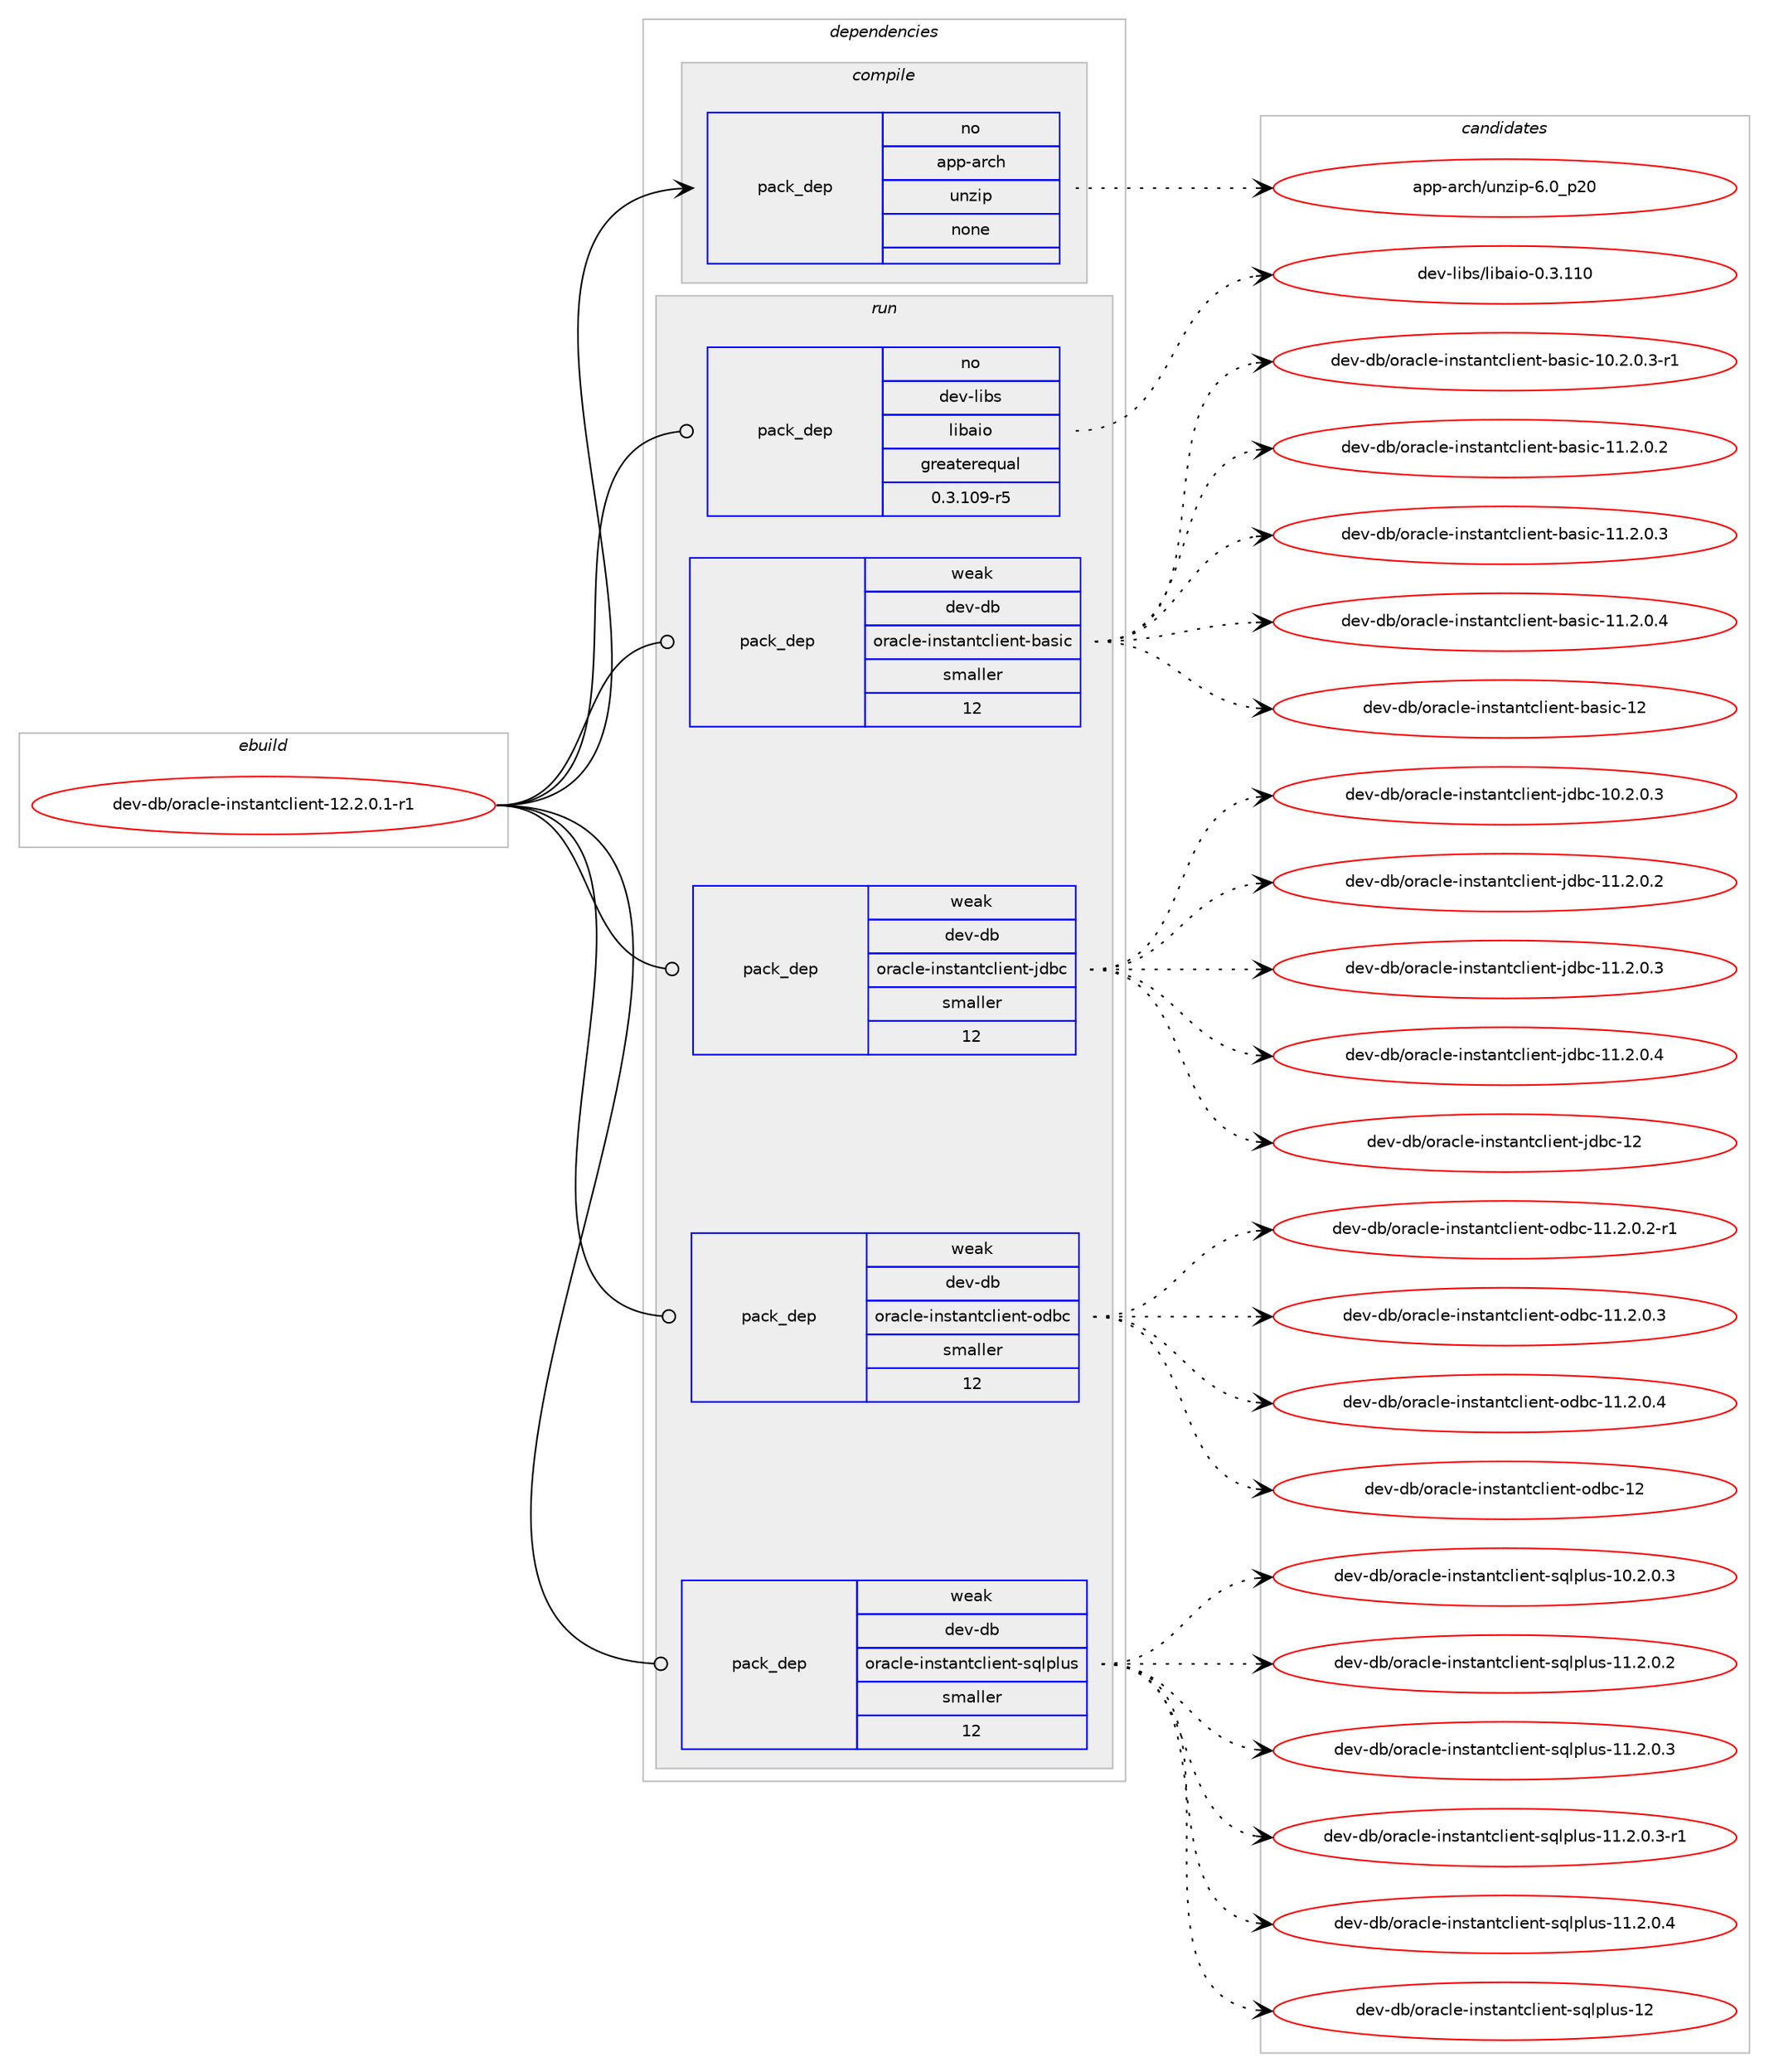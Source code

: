 digraph prolog {

# *************
# Graph options
# *************

newrank=true;
concentrate=true;
compound=true;
graph [rankdir=LR,fontname=Helvetica,fontsize=10,ranksep=1.5];#, ranksep=2.5, nodesep=0.2];
edge  [arrowhead=vee];
node  [fontname=Helvetica,fontsize=10];

# **********
# The ebuild
# **********

subgraph cluster_leftcol {
color=gray;
rank=same;
label=<<i>ebuild</i>>;
id [label="dev-db/oracle-instantclient-12.2.0.1-r1", color=red, width=4, href="../dev-db/oracle-instantclient-12.2.0.1-r1.svg"];
}

# ****************
# The dependencies
# ****************

subgraph cluster_midcol {
color=gray;
label=<<i>dependencies</i>>;
subgraph cluster_compile {
fillcolor="#eeeeee";
style=filled;
label=<<i>compile</i>>;
subgraph pack50372 {
dependency68350 [label=<<TABLE BORDER="0" CELLBORDER="1" CELLSPACING="0" CELLPADDING="4" WIDTH="220"><TR><TD ROWSPAN="6" CELLPADDING="30">pack_dep</TD></TR><TR><TD WIDTH="110">no</TD></TR><TR><TD>app-arch</TD></TR><TR><TD>unzip</TD></TR><TR><TD>none</TD></TR><TR><TD></TD></TR></TABLE>>, shape=none, color=blue];
}
id:e -> dependency68350:w [weight=20,style="solid",arrowhead="vee"];
}
subgraph cluster_compileandrun {
fillcolor="#eeeeee";
style=filled;
label=<<i>compile and run</i>>;
}
subgraph cluster_run {
fillcolor="#eeeeee";
style=filled;
label=<<i>run</i>>;
subgraph pack50373 {
dependency68351 [label=<<TABLE BORDER="0" CELLBORDER="1" CELLSPACING="0" CELLPADDING="4" WIDTH="220"><TR><TD ROWSPAN="6" CELLPADDING="30">pack_dep</TD></TR><TR><TD WIDTH="110">no</TD></TR><TR><TD>dev-libs</TD></TR><TR><TD>libaio</TD></TR><TR><TD>greaterequal</TD></TR><TR><TD>0.3.109-r5</TD></TR></TABLE>>, shape=none, color=blue];
}
id:e -> dependency68351:w [weight=20,style="solid",arrowhead="odot"];
subgraph pack50374 {
dependency68352 [label=<<TABLE BORDER="0" CELLBORDER="1" CELLSPACING="0" CELLPADDING="4" WIDTH="220"><TR><TD ROWSPAN="6" CELLPADDING="30">pack_dep</TD></TR><TR><TD WIDTH="110">weak</TD></TR><TR><TD>dev-db</TD></TR><TR><TD>oracle-instantclient-basic</TD></TR><TR><TD>smaller</TD></TR><TR><TD>12</TD></TR></TABLE>>, shape=none, color=blue];
}
id:e -> dependency68352:w [weight=20,style="solid",arrowhead="odot"];
subgraph pack50375 {
dependency68353 [label=<<TABLE BORDER="0" CELLBORDER="1" CELLSPACING="0" CELLPADDING="4" WIDTH="220"><TR><TD ROWSPAN="6" CELLPADDING="30">pack_dep</TD></TR><TR><TD WIDTH="110">weak</TD></TR><TR><TD>dev-db</TD></TR><TR><TD>oracle-instantclient-jdbc</TD></TR><TR><TD>smaller</TD></TR><TR><TD>12</TD></TR></TABLE>>, shape=none, color=blue];
}
id:e -> dependency68353:w [weight=20,style="solid",arrowhead="odot"];
subgraph pack50376 {
dependency68354 [label=<<TABLE BORDER="0" CELLBORDER="1" CELLSPACING="0" CELLPADDING="4" WIDTH="220"><TR><TD ROWSPAN="6" CELLPADDING="30">pack_dep</TD></TR><TR><TD WIDTH="110">weak</TD></TR><TR><TD>dev-db</TD></TR><TR><TD>oracle-instantclient-odbc</TD></TR><TR><TD>smaller</TD></TR><TR><TD>12</TD></TR></TABLE>>, shape=none, color=blue];
}
id:e -> dependency68354:w [weight=20,style="solid",arrowhead="odot"];
subgraph pack50377 {
dependency68355 [label=<<TABLE BORDER="0" CELLBORDER="1" CELLSPACING="0" CELLPADDING="4" WIDTH="220"><TR><TD ROWSPAN="6" CELLPADDING="30">pack_dep</TD></TR><TR><TD WIDTH="110">weak</TD></TR><TR><TD>dev-db</TD></TR><TR><TD>oracle-instantclient-sqlplus</TD></TR><TR><TD>smaller</TD></TR><TR><TD>12</TD></TR></TABLE>>, shape=none, color=blue];
}
id:e -> dependency68355:w [weight=20,style="solid",arrowhead="odot"];
}
}

# **************
# The candidates
# **************

subgraph cluster_choices {
rank=same;
color=gray;
label=<<i>candidates</i>>;

subgraph choice50372 {
color=black;
nodesep=1;
choice971121124597114991044711711012210511245544648951125048 [label="app-arch/unzip-6.0_p20", color=red, width=4,href="../app-arch/unzip-6.0_p20.svg"];
dependency68350:e -> choice971121124597114991044711711012210511245544648951125048:w [style=dotted,weight="100"];
}
subgraph choice50373 {
color=black;
nodesep=1;
choice10010111845108105981154710810598971051114548465146494948 [label="dev-libs/libaio-0.3.110", color=red, width=4,href="../dev-libs/libaio-0.3.110.svg"];
dependency68351:e -> choice10010111845108105981154710810598971051114548465146494948:w [style=dotted,weight="100"];
}
subgraph choice50374 {
color=black;
nodesep=1;
choice1001011184510098471111149799108101451051101151169711011699108105101110116459897115105994549484650464846514511449 [label="dev-db/oracle-instantclient-basic-10.2.0.3-r1", color=red, width=4,href="../dev-db/oracle-instantclient-basic-10.2.0.3-r1.svg"];
choice100101118451009847111114979910810145105110115116971101169910810510111011645989711510599454949465046484650 [label="dev-db/oracle-instantclient-basic-11.2.0.2", color=red, width=4,href="../dev-db/oracle-instantclient-basic-11.2.0.2.svg"];
choice100101118451009847111114979910810145105110115116971101169910810510111011645989711510599454949465046484651 [label="dev-db/oracle-instantclient-basic-11.2.0.3", color=red, width=4,href="../dev-db/oracle-instantclient-basic-11.2.0.3.svg"];
choice100101118451009847111114979910810145105110115116971101169910810510111011645989711510599454949465046484652 [label="dev-db/oracle-instantclient-basic-11.2.0.4", color=red, width=4,href="../dev-db/oracle-instantclient-basic-11.2.0.4.svg"];
choice100101118451009847111114979910810145105110115116971101169910810510111011645989711510599454950 [label="dev-db/oracle-instantclient-basic-12", color=red, width=4,href="../dev-db/oracle-instantclient-basic-12.svg"];
dependency68352:e -> choice1001011184510098471111149799108101451051101151169711011699108105101110116459897115105994549484650464846514511449:w [style=dotted,weight="100"];
dependency68352:e -> choice100101118451009847111114979910810145105110115116971101169910810510111011645989711510599454949465046484650:w [style=dotted,weight="100"];
dependency68352:e -> choice100101118451009847111114979910810145105110115116971101169910810510111011645989711510599454949465046484651:w [style=dotted,weight="100"];
dependency68352:e -> choice100101118451009847111114979910810145105110115116971101169910810510111011645989711510599454949465046484652:w [style=dotted,weight="100"];
dependency68352:e -> choice100101118451009847111114979910810145105110115116971101169910810510111011645989711510599454950:w [style=dotted,weight="100"];
}
subgraph choice50375 {
color=black;
nodesep=1;
choice1001011184510098471111149799108101451051101151169711011699108105101110116451061009899454948465046484651 [label="dev-db/oracle-instantclient-jdbc-10.2.0.3", color=red, width=4,href="../dev-db/oracle-instantclient-jdbc-10.2.0.3.svg"];
choice1001011184510098471111149799108101451051101151169711011699108105101110116451061009899454949465046484650 [label="dev-db/oracle-instantclient-jdbc-11.2.0.2", color=red, width=4,href="../dev-db/oracle-instantclient-jdbc-11.2.0.2.svg"];
choice1001011184510098471111149799108101451051101151169711011699108105101110116451061009899454949465046484651 [label="dev-db/oracle-instantclient-jdbc-11.2.0.3", color=red, width=4,href="../dev-db/oracle-instantclient-jdbc-11.2.0.3.svg"];
choice1001011184510098471111149799108101451051101151169711011699108105101110116451061009899454949465046484652 [label="dev-db/oracle-instantclient-jdbc-11.2.0.4", color=red, width=4,href="../dev-db/oracle-instantclient-jdbc-11.2.0.4.svg"];
choice1001011184510098471111149799108101451051101151169711011699108105101110116451061009899454950 [label="dev-db/oracle-instantclient-jdbc-12", color=red, width=4,href="../dev-db/oracle-instantclient-jdbc-12.svg"];
dependency68353:e -> choice1001011184510098471111149799108101451051101151169711011699108105101110116451061009899454948465046484651:w [style=dotted,weight="100"];
dependency68353:e -> choice1001011184510098471111149799108101451051101151169711011699108105101110116451061009899454949465046484650:w [style=dotted,weight="100"];
dependency68353:e -> choice1001011184510098471111149799108101451051101151169711011699108105101110116451061009899454949465046484651:w [style=dotted,weight="100"];
dependency68353:e -> choice1001011184510098471111149799108101451051101151169711011699108105101110116451061009899454949465046484652:w [style=dotted,weight="100"];
dependency68353:e -> choice1001011184510098471111149799108101451051101151169711011699108105101110116451061009899454950:w [style=dotted,weight="100"];
}
subgraph choice50376 {
color=black;
nodesep=1;
choice10010111845100984711111497991081014510511011511697110116991081051011101164511110098994549494650464846504511449 [label="dev-db/oracle-instantclient-odbc-11.2.0.2-r1", color=red, width=4,href="../dev-db/oracle-instantclient-odbc-11.2.0.2-r1.svg"];
choice1001011184510098471111149799108101451051101151169711011699108105101110116451111009899454949465046484651 [label="dev-db/oracle-instantclient-odbc-11.2.0.3", color=red, width=4,href="../dev-db/oracle-instantclient-odbc-11.2.0.3.svg"];
choice1001011184510098471111149799108101451051101151169711011699108105101110116451111009899454949465046484652 [label="dev-db/oracle-instantclient-odbc-11.2.0.4", color=red, width=4,href="../dev-db/oracle-instantclient-odbc-11.2.0.4.svg"];
choice1001011184510098471111149799108101451051101151169711011699108105101110116451111009899454950 [label="dev-db/oracle-instantclient-odbc-12", color=red, width=4,href="../dev-db/oracle-instantclient-odbc-12.svg"];
dependency68354:e -> choice10010111845100984711111497991081014510511011511697110116991081051011101164511110098994549494650464846504511449:w [style=dotted,weight="100"];
dependency68354:e -> choice1001011184510098471111149799108101451051101151169711011699108105101110116451111009899454949465046484651:w [style=dotted,weight="100"];
dependency68354:e -> choice1001011184510098471111149799108101451051101151169711011699108105101110116451111009899454949465046484652:w [style=dotted,weight="100"];
dependency68354:e -> choice1001011184510098471111149799108101451051101151169711011699108105101110116451111009899454950:w [style=dotted,weight="100"];
}
subgraph choice50377 {
color=black;
nodesep=1;
choice100101118451009847111114979910810145105110115116971101169910810510111011645115113108112108117115454948465046484651 [label="dev-db/oracle-instantclient-sqlplus-10.2.0.3", color=red, width=4,href="../dev-db/oracle-instantclient-sqlplus-10.2.0.3.svg"];
choice100101118451009847111114979910810145105110115116971101169910810510111011645115113108112108117115454949465046484650 [label="dev-db/oracle-instantclient-sqlplus-11.2.0.2", color=red, width=4,href="../dev-db/oracle-instantclient-sqlplus-11.2.0.2.svg"];
choice100101118451009847111114979910810145105110115116971101169910810510111011645115113108112108117115454949465046484651 [label="dev-db/oracle-instantclient-sqlplus-11.2.0.3", color=red, width=4,href="../dev-db/oracle-instantclient-sqlplus-11.2.0.3.svg"];
choice1001011184510098471111149799108101451051101151169711011699108105101110116451151131081121081171154549494650464846514511449 [label="dev-db/oracle-instantclient-sqlplus-11.2.0.3-r1", color=red, width=4,href="../dev-db/oracle-instantclient-sqlplus-11.2.0.3-r1.svg"];
choice100101118451009847111114979910810145105110115116971101169910810510111011645115113108112108117115454949465046484652 [label="dev-db/oracle-instantclient-sqlplus-11.2.0.4", color=red, width=4,href="../dev-db/oracle-instantclient-sqlplus-11.2.0.4.svg"];
choice100101118451009847111114979910810145105110115116971101169910810510111011645115113108112108117115454950 [label="dev-db/oracle-instantclient-sqlplus-12", color=red, width=4,href="../dev-db/oracle-instantclient-sqlplus-12.svg"];
dependency68355:e -> choice100101118451009847111114979910810145105110115116971101169910810510111011645115113108112108117115454948465046484651:w [style=dotted,weight="100"];
dependency68355:e -> choice100101118451009847111114979910810145105110115116971101169910810510111011645115113108112108117115454949465046484650:w [style=dotted,weight="100"];
dependency68355:e -> choice100101118451009847111114979910810145105110115116971101169910810510111011645115113108112108117115454949465046484651:w [style=dotted,weight="100"];
dependency68355:e -> choice1001011184510098471111149799108101451051101151169711011699108105101110116451151131081121081171154549494650464846514511449:w [style=dotted,weight="100"];
dependency68355:e -> choice100101118451009847111114979910810145105110115116971101169910810510111011645115113108112108117115454949465046484652:w [style=dotted,weight="100"];
dependency68355:e -> choice100101118451009847111114979910810145105110115116971101169910810510111011645115113108112108117115454950:w [style=dotted,weight="100"];
}
}

}
